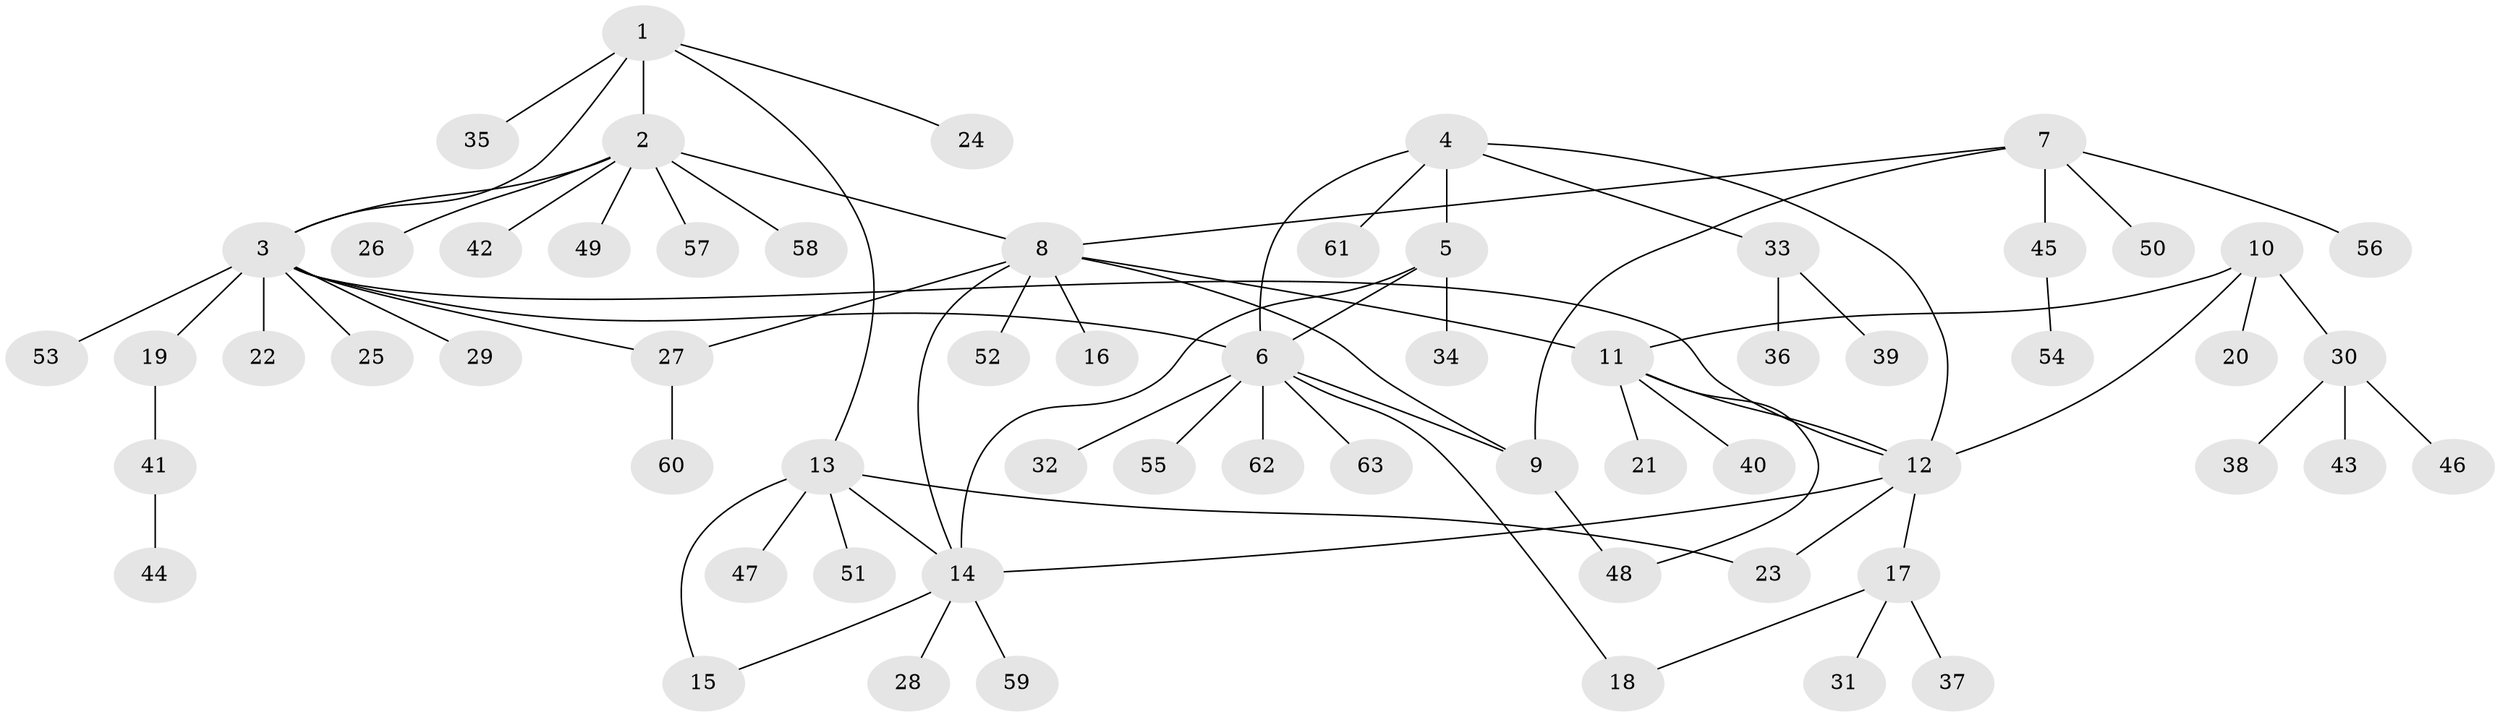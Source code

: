 // Generated by graph-tools (version 1.1) at 2025/02/03/09/25 03:02:50]
// undirected, 63 vertices, 77 edges
graph export_dot {
graph [start="1"]
  node [color=gray90,style=filled];
  1;
  2;
  3;
  4;
  5;
  6;
  7;
  8;
  9;
  10;
  11;
  12;
  13;
  14;
  15;
  16;
  17;
  18;
  19;
  20;
  21;
  22;
  23;
  24;
  25;
  26;
  27;
  28;
  29;
  30;
  31;
  32;
  33;
  34;
  35;
  36;
  37;
  38;
  39;
  40;
  41;
  42;
  43;
  44;
  45;
  46;
  47;
  48;
  49;
  50;
  51;
  52;
  53;
  54;
  55;
  56;
  57;
  58;
  59;
  60;
  61;
  62;
  63;
  1 -- 2;
  1 -- 3;
  1 -- 13;
  1 -- 24;
  1 -- 35;
  2 -- 3;
  2 -- 8;
  2 -- 26;
  2 -- 42;
  2 -- 49;
  2 -- 57;
  2 -- 58;
  3 -- 6;
  3 -- 12;
  3 -- 19;
  3 -- 22;
  3 -- 25;
  3 -- 27;
  3 -- 29;
  3 -- 53;
  4 -- 5;
  4 -- 6;
  4 -- 12;
  4 -- 33;
  4 -- 61;
  5 -- 6;
  5 -- 14;
  5 -- 34;
  6 -- 9;
  6 -- 18;
  6 -- 32;
  6 -- 55;
  6 -- 62;
  6 -- 63;
  7 -- 8;
  7 -- 9;
  7 -- 45;
  7 -- 50;
  7 -- 56;
  8 -- 9;
  8 -- 11;
  8 -- 14;
  8 -- 16;
  8 -- 27;
  8 -- 52;
  9 -- 48;
  10 -- 11;
  10 -- 12;
  10 -- 20;
  10 -- 30;
  11 -- 12;
  11 -- 21;
  11 -- 40;
  11 -- 48;
  12 -- 14;
  12 -- 17;
  12 -- 23;
  13 -- 14;
  13 -- 15;
  13 -- 23;
  13 -- 47;
  13 -- 51;
  14 -- 15;
  14 -- 28;
  14 -- 59;
  17 -- 18;
  17 -- 31;
  17 -- 37;
  19 -- 41;
  27 -- 60;
  30 -- 38;
  30 -- 43;
  30 -- 46;
  33 -- 36;
  33 -- 39;
  41 -- 44;
  45 -- 54;
}

